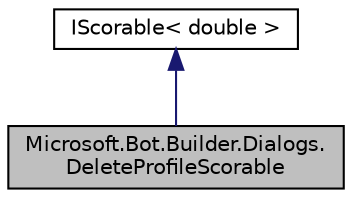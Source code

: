 digraph "Microsoft.Bot.Builder.Dialogs.DeleteProfileScorable"
{
  edge [fontname="Helvetica",fontsize="10",labelfontname="Helvetica",labelfontsize="10"];
  node [fontname="Helvetica",fontsize="10",shape=record];
  Node1 [label="Microsoft.Bot.Builder.Dialogs.\lDeleteProfileScorable",height=0.2,width=0.4,color="black", fillcolor="grey75", style="filled", fontcolor="black"];
  Node2 -> Node1 [dir="back",color="midnightblue",fontsize="10",style="solid",fontname="Helvetica"];
  Node2 [label="IScorable\< double \>",height=0.2,width=0.4,color="black", fillcolor="white", style="filled",URL="$da/d08/interface_microsoft_1_1_bot_1_1_builder_1_1_dialogs_1_1_internals_1_1_i_scorable.html"];
}

